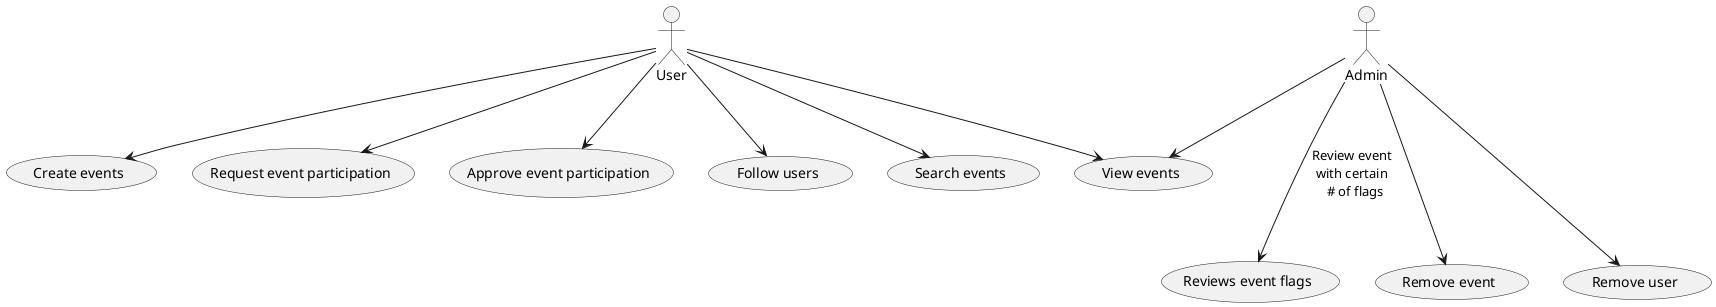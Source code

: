 @startuml UseCase

User --> (Create events)
User --> (Request event participation)
User --> (Approve event participation)
User --> (Follow users)
User --> (Search events)
User --> (View events)

:Admin: ---> (Reviews event flags) : Review event \nwith certain \n # of flags
:Admin: ---> (Remove event)
:Admin: ---> (Remove user)
:Admin: --> (View events)

@enduml